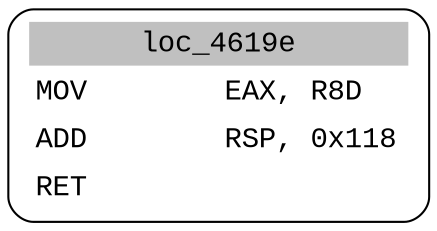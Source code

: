 digraph asm_graph {
1941 [
shape="Mrecord" fontname="Courier New"label =<<table border="0" cellborder="0" cellpadding="3"><tr><td align="center" colspan="2" bgcolor="grey">loc_4619e</td></tr><tr><td align="left">MOV        EAX, R8D</td></tr><tr><td align="left">ADD        RSP, 0x118</td></tr><tr><td align="left">RET        </td></tr></table>> ];
}